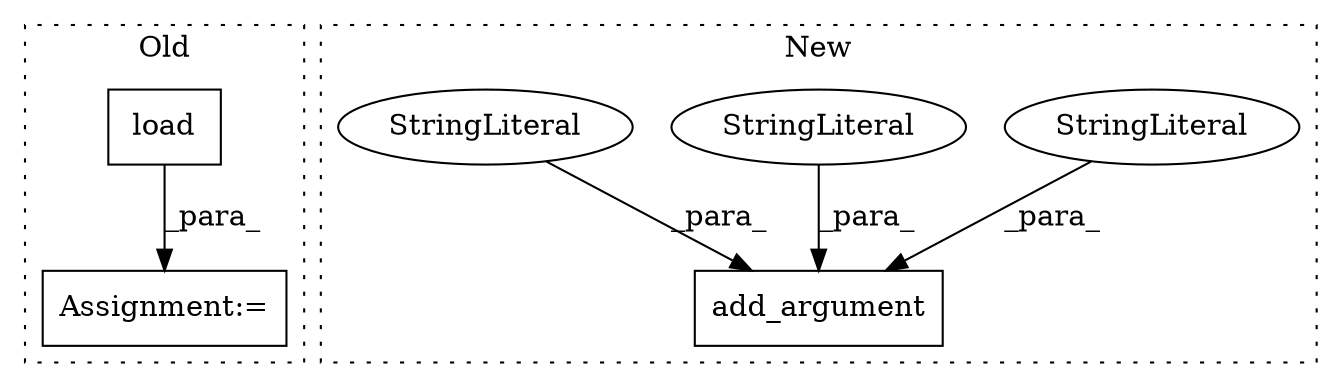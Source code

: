 digraph G {
subgraph cluster0 {
1 [label="load" a="32" s="1097,1110" l="5,1" shape="box"];
4 [label="Assignment:=" a="7" s="1091" l="1" shape="box"];
label = "Old";
style="dotted";
}
subgraph cluster1 {
2 [label="add_argument" a="32" s="2575,2676" l="13,1" shape="box"];
3 [label="StringLiteral" a="45" s="2609" l="67" shape="ellipse"];
5 [label="StringLiteral" a="45" s="2588" l="10" shape="ellipse"];
6 [label="StringLiteral" a="45" s="2606" l="2" shape="ellipse"];
label = "New";
style="dotted";
}
1 -> 4 [label="_para_"];
3 -> 2 [label="_para_"];
5 -> 2 [label="_para_"];
6 -> 2 [label="_para_"];
}